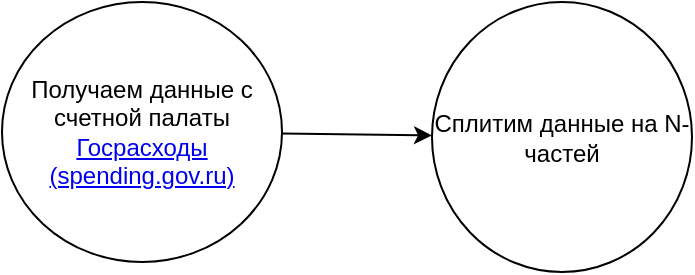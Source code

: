 <mxfile>
    <diagram id="j6ronZt2kDStrBlGmQai" name="Page-1">
        <mxGraphModel dx="2333" dy="687" grid="1" gridSize="10" guides="1" tooltips="1" connect="1" arrows="1" fold="1" page="1" pageScale="1" pageWidth="850" pageHeight="1100" math="0" shadow="0">
            <root>
                <mxCell id="0"/>
                <mxCell id="1" parent="0"/>
                <mxCell id="10" value="" style="edgeStyle=none;html=1;" edge="1" parent="1" source="2" target="9">
                    <mxGeometry relative="1" as="geometry"/>
                </mxCell>
                <mxCell id="2" value="Получаем данные с счетной палаты&lt;br&gt;&lt;a href=&quot;https://spending.gov.ru/devs/opendata/&quot;&gt;Госрасходы (spending.gov.ru)&lt;/a&gt;" style="ellipse;whiteSpace=wrap;html=1;" vertex="1" parent="1">
                    <mxGeometry x="80" y="190" width="140" height="130" as="geometry"/>
                </mxCell>
                <mxCell id="9" value="Сплитим данные на N-частей" style="ellipse;whiteSpace=wrap;html=1;" vertex="1" parent="1">
                    <mxGeometry x="295" y="190" width="130" height="135" as="geometry"/>
                </mxCell>
            </root>
        </mxGraphModel>
    </diagram>
</mxfile>
